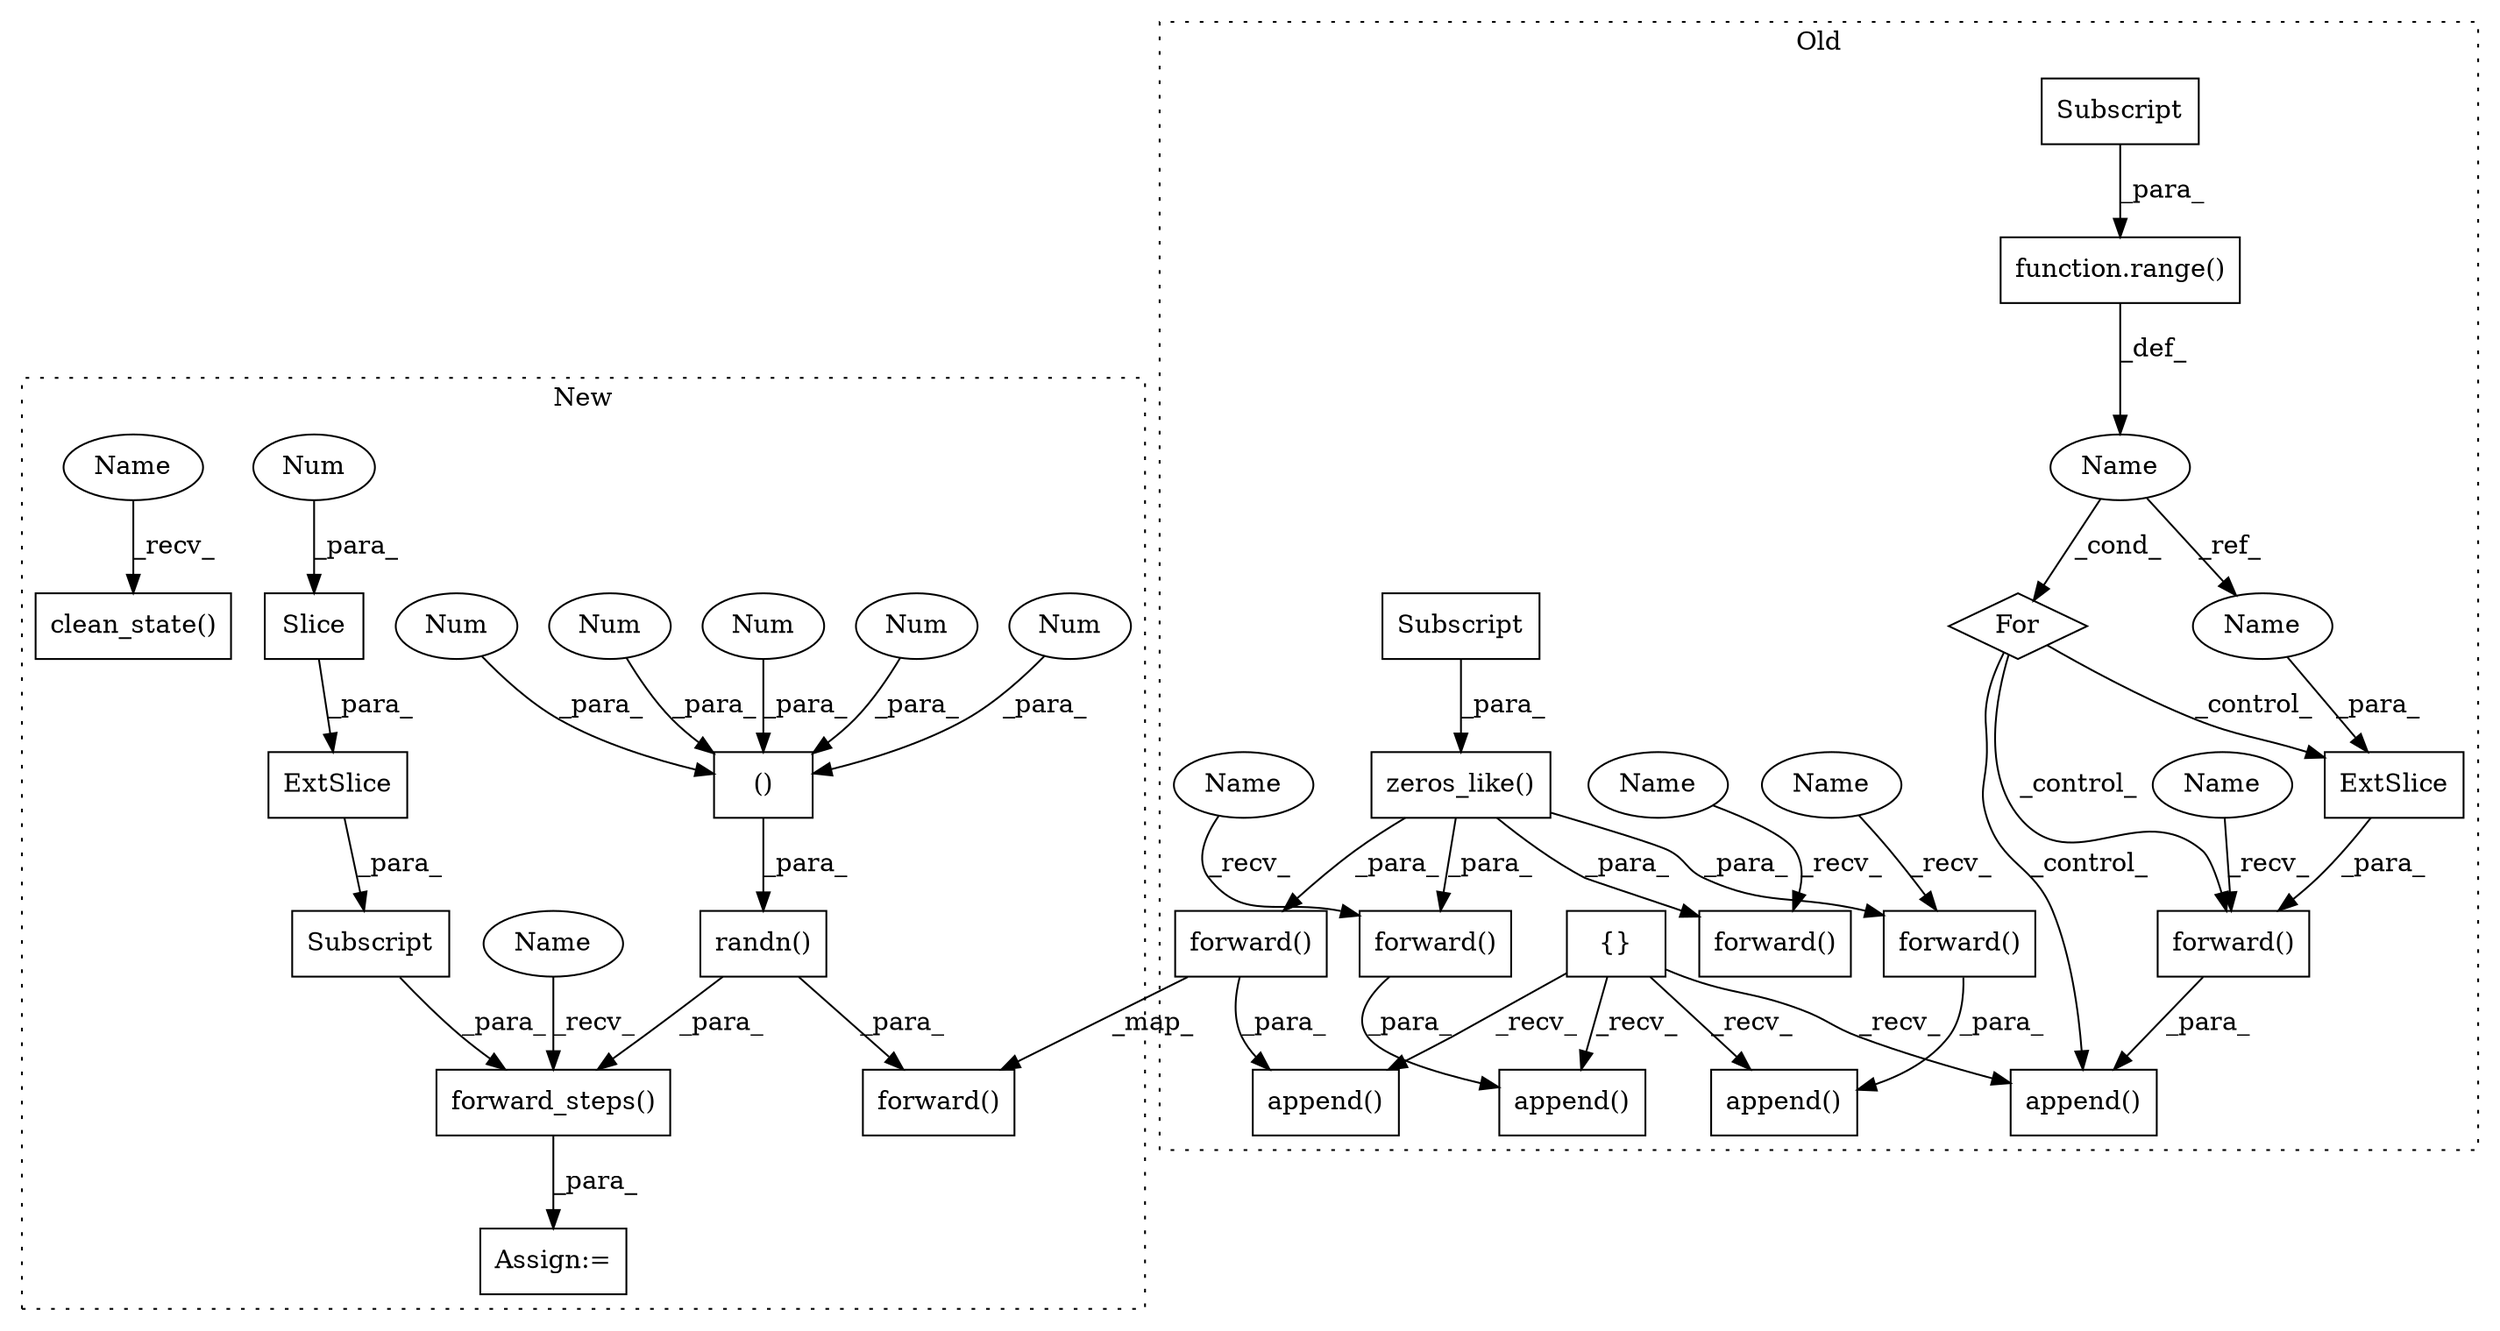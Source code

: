 digraph G {
subgraph cluster0 {
1 [label="forward()" a="75" s="19736,19775" l="16,1" shape="box"];
3 [label="function.range()" a="75" s="19683,19710" l="6,1" shape="box"];
5 [label="For" a="107" s="19674,19711" l="4,10" shape="diamond"];
6 [label="Name" a="87" s="19678" l="1" shape="ellipse"];
9 [label="Subscript" a="63" s="19689,0" l="21,0" shape="box"];
10 [label="forward()" a="75" s="19593,19616" l="16,1" shape="box"];
11 [label="append()" a="75" s="19721,19779" l="15,1" shape="box"];
12 [label="{}" a="59" s="19460,19460" l="2,1" shape="box"];
13 [label="append()" a="75" s="19833,19875" l="15,1" shape="box"];
14 [label="ExtSlice" a="85" s="19753" l="12" shape="box"];
15 [label="forward()" a="75" s="19848,19871" l="16,1" shape="box"];
23 [label="zeros_like()" a="75" s="19534,19572" l="17,1" shape="box"];
24 [label="Subscript" a="63" s="19551,0" l="21,0" shape="box"];
26 [label="forward()" a="75" s="19800,19823" l="16,1" shape="box"];
27 [label="append()" a="75" s="19578,19620" l="15,1" shape="box"];
28 [label="forward()" a="75" s="19641,19664" l="16,1" shape="box"];
29 [label="append()" a="75" s="19626,19668" l="15,1" shape="box"];
33 [label="Name" a="87" s="19772" l="1" shape="ellipse"];
34 [label="Name" a="87" s="19593" l="7" shape="ellipse"];
35 [label="Name" a="87" s="19736" l="7" shape="ellipse"];
36 [label="Name" a="87" s="19800" l="7" shape="ellipse"];
37 [label="Name" a="87" s="19641" l="7" shape="ellipse"];
label = "Old";
style="dotted";
}
subgraph cluster1 {
2 [label="forward_steps()" a="75" s="3945,3984" l="22,15" shape="box"];
4 [label="Subscript" a="63" s="3967,0" l="17,0" shape="box"];
7 [label="Assign:=" a="68" s="3942" l="3" shape="box"];
8 [label="clean_state()" a="75" s="3684" l="21" shape="box"];
16 [label="forward()" a="75" s="3461,3483" l="16,1" shape="box"];
17 [label="()" a="54" s="3348" l="12" shape="box"];
18 [label="randn()" a="75" s="3334,3361" l="12,1" shape="box"];
19 [label="Num" a="76" s="3350" l="1" shape="ellipse"];
20 [label="Num" a="76" s="3356" l="1" shape="ellipse"];
21 [label="Num" a="76" s="3347" l="1" shape="ellipse"];
22 [label="Num" a="76" s="3353" l="1" shape="ellipse"];
25 [label="Num" a="76" s="3359" l="1" shape="ellipse"];
30 [label="ExtSlice" a="85" s="3967" l="6" shape="box"];
31 [label="Slice" a="80" s="3980" l="2" shape="box"];
32 [label="Num" a="76" s="3980" l="2" shape="ellipse"];
38 [label="Name" a="87" s="3684" l="7" shape="ellipse"];
39 [label="Name" a="87" s="3945" l="7" shape="ellipse"];
label = "New";
style="dotted";
}
1 -> 11 [label="_para_"];
2 -> 7 [label="_para_"];
3 -> 6 [label="_def_"];
4 -> 2 [label="_para_"];
5 -> 14 [label="_control_"];
5 -> 1 [label="_control_"];
5 -> 11 [label="_control_"];
6 -> 5 [label="_cond_"];
6 -> 33 [label="_ref_"];
9 -> 3 [label="_para_"];
10 -> 27 [label="_para_"];
12 -> 13 [label="_recv_"];
12 -> 27 [label="_recv_"];
12 -> 29 [label="_recv_"];
12 -> 11 [label="_recv_"];
14 -> 1 [label="_para_"];
15 -> 13 [label="_para_"];
15 -> 16 [label="_map_"];
17 -> 18 [label="_para_"];
18 -> 2 [label="_para_"];
18 -> 16 [label="_para_"];
19 -> 17 [label="_para_"];
20 -> 17 [label="_para_"];
21 -> 17 [label="_para_"];
22 -> 17 [label="_para_"];
23 -> 10 [label="_para_"];
23 -> 15 [label="_para_"];
23 -> 26 [label="_para_"];
23 -> 28 [label="_para_"];
24 -> 23 [label="_para_"];
25 -> 17 [label="_para_"];
28 -> 29 [label="_para_"];
30 -> 4 [label="_para_"];
31 -> 30 [label="_para_"];
32 -> 31 [label="_para_"];
33 -> 14 [label="_para_"];
34 -> 10 [label="_recv_"];
35 -> 1 [label="_recv_"];
36 -> 26 [label="_recv_"];
37 -> 28 [label="_recv_"];
38 -> 8 [label="_recv_"];
39 -> 2 [label="_recv_"];
}